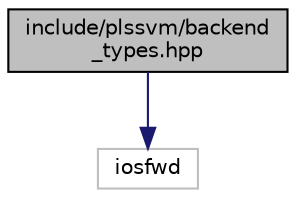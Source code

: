 digraph "include/plssvm/backend_types.hpp"
{
 // LATEX_PDF_SIZE
  edge [fontname="Helvetica",fontsize="10",labelfontname="Helvetica",labelfontsize="10"];
  node [fontname="Helvetica",fontsize="10",shape=record];
  Node1 [label="include/plssvm/backend\l_types.hpp",height=0.2,width=0.4,color="black", fillcolor="grey75", style="filled", fontcolor="black",tooltip="Defines all possible backends. Can also include backends not available on the current target platform..."];
  Node1 -> Node2 [color="midnightblue",fontsize="10",style="solid",fontname="Helvetica"];
  Node2 [label="iosfwd",height=0.2,width=0.4,color="grey75", fillcolor="white", style="filled",tooltip=" "];
}
